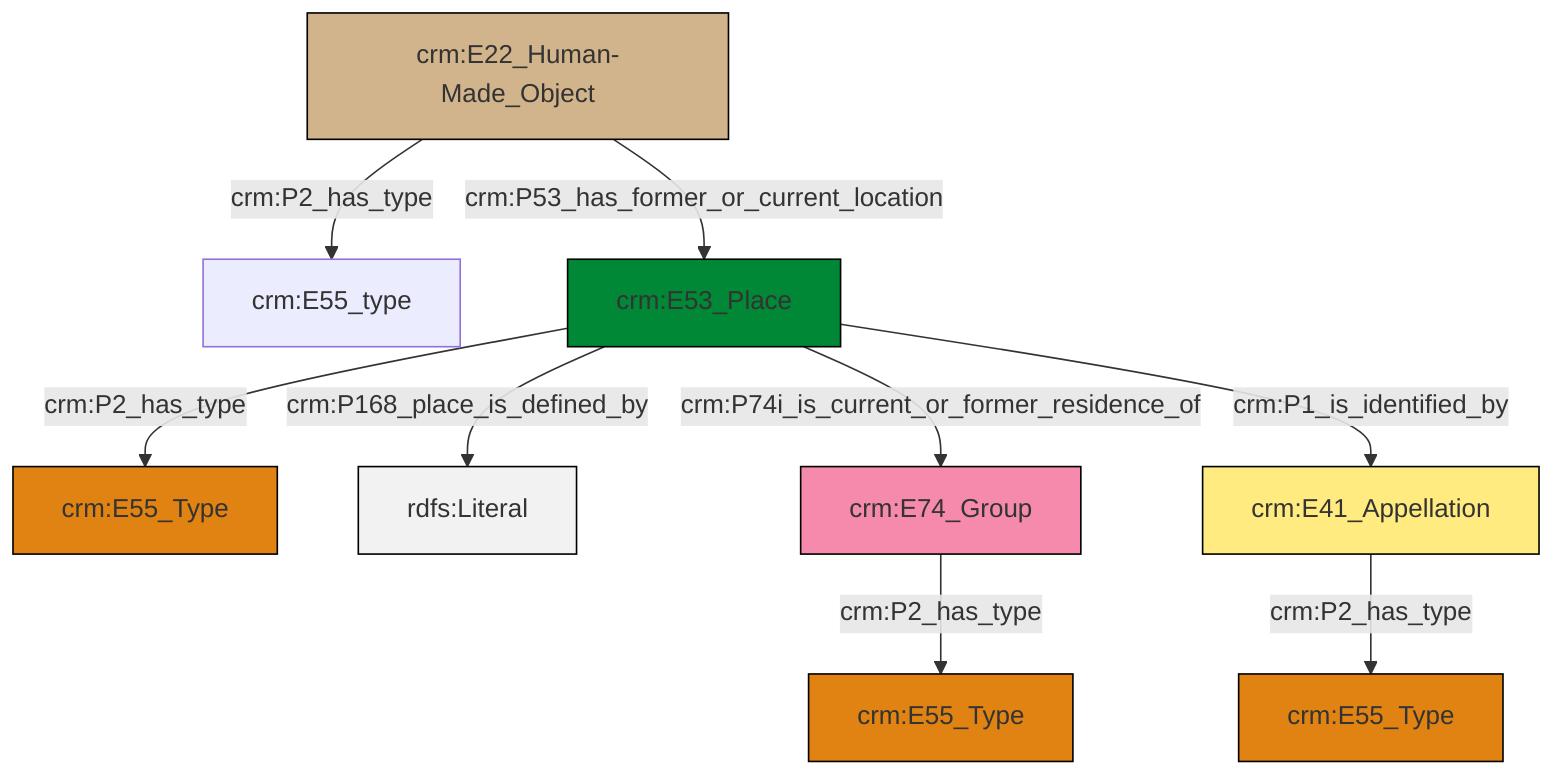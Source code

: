 graph TD
classDef Literal fill:#f2f2f2,stroke:#000000;
classDef CRM_Entity fill:#FFFFFF,stroke:#000000;
classDef Temporal_Entity fill:#00C9E6, stroke:#000000;
classDef Type fill:#E18312, stroke:#000000;
classDef Time-Span fill:#2C9C91, stroke:#000000;
classDef Appellation fill:#FFEB7F, stroke:#000000;
classDef Place fill:#008836, stroke:#000000;
classDef Persistent_Item fill:#B266B2, stroke:#000000;
classDef Conceptual_Object fill:#FFD700, stroke:#000000;
classDef Physical_Thing fill:#D2B48C, stroke:#000000;
classDef Actor fill:#f58aad, stroke:#000000;
classDef PC_Classes fill:#4ce600, stroke:#000000;
classDef Multi fill:#cccccc,stroke:#000000;

6["crm:E53_Place"]:::Place -->|crm:P168_place_is_defined_by| 7[rdfs:Literal]:::Literal
10["crm:E22_Human-Made_Object"]:::Physical_Thing -->|crm:P53_has_former_or_current_location| 6["crm:E53_Place"]:::Place
6["crm:E53_Place"]:::Place -->|crm:P2_has_type| 0["crm:E55_Type"]:::Type
10["crm:E22_Human-Made_Object"]:::Physical_Thing -->|crm:P2_has_type| 4["crm:E55_type"]:::Default
15["crm:E41_Appellation"]:::Appellation -->|crm:P2_has_type| 2["crm:E55_Type"]:::Type
16["crm:E74_Group"]:::Actor -->|crm:P2_has_type| 8["crm:E55_Type"]:::Type
6["crm:E53_Place"]:::Place -->|crm:P74i_is_current_or_former_residence_of| 16["crm:E74_Group"]:::Actor
6["crm:E53_Place"]:::Place -->|crm:P1_is_identified_by| 15["crm:E41_Appellation"]:::Appellation